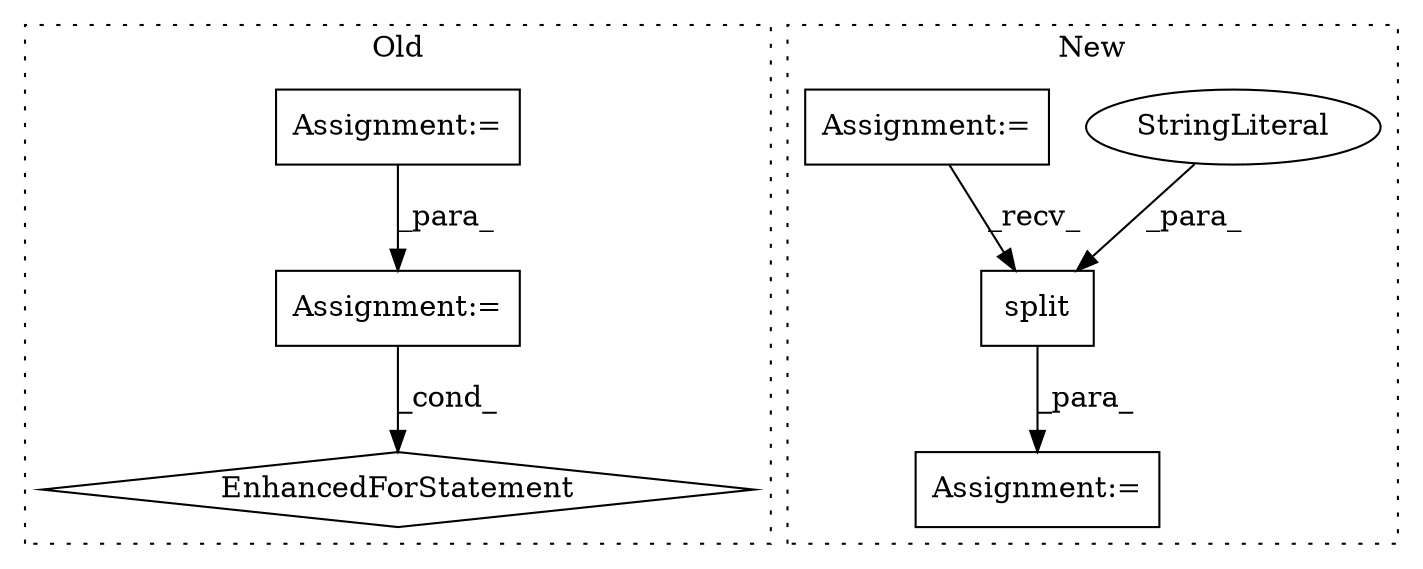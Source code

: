 digraph G {
subgraph cluster0 {
1 [label="EnhancedForStatement" a="70" s="24930,25023" l="65,2" shape="diamond"];
3 [label="Assignment:=" a="7" s="24868" l="1" shape="box"];
7 [label="Assignment:=" a="7" s="24833" l="1" shape="box"];
label = "Old";
style="dotted";
}
subgraph cluster1 {
2 [label="split" a="32" s="24959,24970" l="6,1" shape="box"];
4 [label="Assignment:=" a="7" s="24939" l="14" shape="box"];
5 [label="StringLiteral" a="45" s="24965" l="3" shape="ellipse"];
6 [label="Assignment:=" a="7" s="25035" l="26" shape="box"];
label = "New";
style="dotted";
}
2 -> 4 [label="_para_"];
3 -> 1 [label="_cond_"];
5 -> 2 [label="_para_"];
6 -> 2 [label="_recv_"];
7 -> 3 [label="_para_"];
}